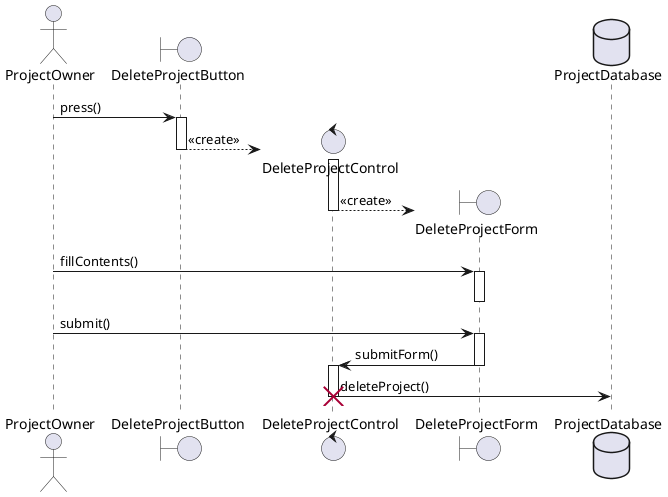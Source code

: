 @startuml DeleteProject
actor ProjectOwner as PO
boundary DeleteProjectButton as DPB
control DeleteProjectControl as DPC
boundary DeleteProjectForm as DPF
database ProjectDatabase as PD

PO -> DPB : press()
activate DPB

create DPC
DPB --> DPC : <<create>>
deactivate DPB
activate DPC

create DPF
DPC --> DPF : <<create>>
deactivate DPC

PO -> DPF : fillContents()
activate DPF
deactivate DPF

PO -> DPF : submit()
activate DPF

DPF -> DPC : submitForm()
deactivate DPF
activate DPC

DPC -> PD : deleteProject()
destroy DPC
@enduml
